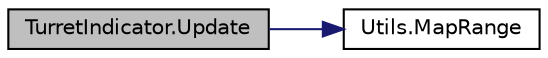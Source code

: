 digraph "TurretIndicator.Update"
{
 // INTERACTIVE_SVG=YES
 // LATEX_PDF_SIZE
  edge [fontname="Helvetica",fontsize="10",labelfontname="Helvetica",labelfontsize="10"];
  node [fontname="Helvetica",fontsize="10",shape=record];
  rankdir="LR";
  Node1 [label="TurretIndicator.Update",height=0.2,width=0.4,color="black", fillcolor="grey75", style="filled", fontcolor="black",tooltip=" "];
  Node1 -> Node2 [color="midnightblue",fontsize="10",style="solid",fontname="Helvetica"];
  Node2 [label="Utils.MapRange",height=0.2,width=0.4,color="black", fillcolor="white", style="filled",URL="$class_utils.html#aea5dd4aeb58f04fe43d39eb3e088eb6a",tooltip="This function will remap a number in range to another."];
}
